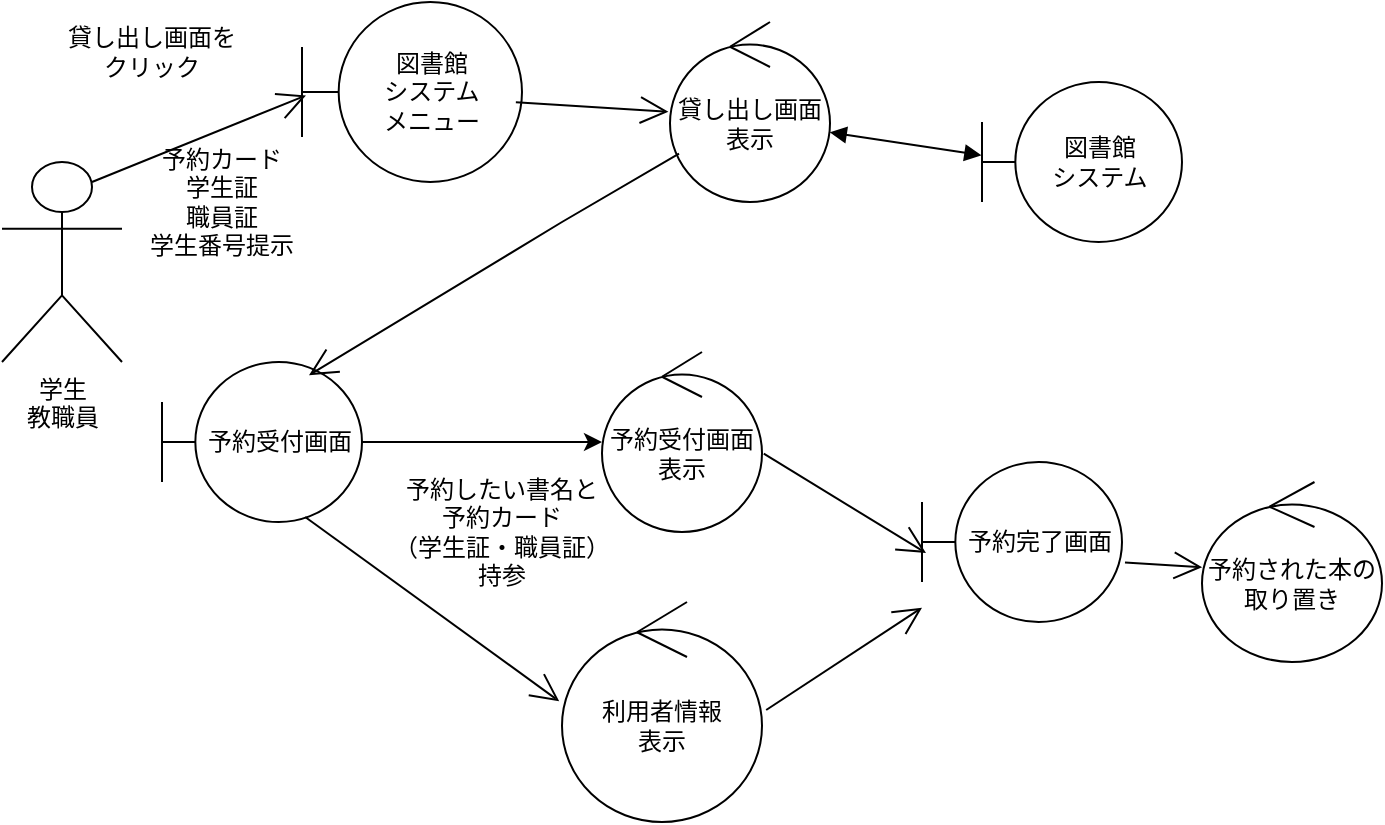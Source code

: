 <mxfile version="28.2.3">
  <diagram name="ページ1" id="JU8Bum3IrdVLvTearHB1">
    <mxGraphModel dx="622" dy="368" grid="1" gridSize="10" guides="1" tooltips="1" connect="1" arrows="1" fold="1" page="1" pageScale="1" pageWidth="827" pageHeight="1169" math="0" shadow="0">
      <root>
        <mxCell id="0" />
        <mxCell id="1" parent="0" />
        <mxCell id="UZdzbWPIgIT9htCRsip9-1" value="学生&lt;div&gt;教職員&lt;/div&gt;" style="shape=umlActor;verticalLabelPosition=bottom;verticalAlign=top;html=1;outlineConnect=0;" parent="1" vertex="1">
          <mxGeometry x="40" y="180" width="60" height="100" as="geometry" />
        </mxCell>
        <mxCell id="UZdzbWPIgIT9htCRsip9-27" value="" style="edgeStyle=orthogonalEdgeStyle;rounded=0;orthogonalLoop=1;jettySize=auto;html=1;" parent="1" source="UZdzbWPIgIT9htCRsip9-2" target="UZdzbWPIgIT9htCRsip9-25" edge="1">
          <mxGeometry relative="1" as="geometry" />
        </mxCell>
        <mxCell id="UZdzbWPIgIT9htCRsip9-2" value="予約受付画面" style="shape=umlBoundary;whiteSpace=wrap;html=1;" parent="1" vertex="1">
          <mxGeometry x="120" y="280" width="100" height="80" as="geometry" />
        </mxCell>
        <mxCell id="UZdzbWPIgIT9htCRsip9-3" value="貸し出し画面表示" style="ellipse;shape=umlControl;whiteSpace=wrap;html=1;" parent="1" vertex="1">
          <mxGeometry x="374" y="110" width="80" height="90" as="geometry" />
        </mxCell>
        <mxCell id="UZdzbWPIgIT9htCRsip9-4" value="予約完了画面" style="shape=umlBoundary;whiteSpace=wrap;html=1;" parent="1" vertex="1">
          <mxGeometry x="500" y="330" width="100" height="80" as="geometry" />
        </mxCell>
        <mxCell id="UZdzbWPIgIT9htCRsip9-6" value="&lt;div&gt;図書館&lt;/div&gt;システム&lt;div&gt;メニュー&lt;/div&gt;" style="shape=umlBoundary;whiteSpace=wrap;html=1;" parent="1" vertex="1">
          <mxGeometry x="190" y="100" width="110" height="90" as="geometry" />
        </mxCell>
        <mxCell id="UZdzbWPIgIT9htCRsip9-7" value="" style="endArrow=open;endFill=1;endSize=12;html=1;rounded=0;entryX=0.735;entryY=0.083;entryDx=0;entryDy=0;entryPerimeter=0;" parent="1" source="UZdzbWPIgIT9htCRsip9-3" target="UZdzbWPIgIT9htCRsip9-2" edge="1">
          <mxGeometry width="160" relative="1" as="geometry">
            <mxPoint x="420" y="310" as="sourcePoint" />
            <mxPoint x="580" y="310" as="targetPoint" />
            <Array as="points">
              <mxPoint x="320" y="210" />
            </Array>
          </mxGeometry>
        </mxCell>
        <mxCell id="UZdzbWPIgIT9htCRsip9-8" value="" style="endArrow=open;endFill=1;endSize=12;html=1;rounded=0;exitX=0.972;exitY=0.557;exitDx=0;exitDy=0;exitPerimeter=0;entryX=-0.01;entryY=0.499;entryDx=0;entryDy=0;entryPerimeter=0;" parent="1" source="UZdzbWPIgIT9htCRsip9-6" target="UZdzbWPIgIT9htCRsip9-3" edge="1">
          <mxGeometry width="160" relative="1" as="geometry">
            <mxPoint x="304" y="260" as="sourcePoint" />
            <mxPoint x="464" y="260" as="targetPoint" />
          </mxGeometry>
        </mxCell>
        <mxCell id="UZdzbWPIgIT9htCRsip9-9" value="" style="endArrow=open;endFill=1;endSize=12;html=1;rounded=0;exitX=0.75;exitY=0.1;exitDx=0;exitDy=0;exitPerimeter=0;entryX=0.018;entryY=0.519;entryDx=0;entryDy=0;entryPerimeter=0;" parent="1" source="UZdzbWPIgIT9htCRsip9-1" target="UZdzbWPIgIT9htCRsip9-6" edge="1">
          <mxGeometry width="160" relative="1" as="geometry">
            <mxPoint x="220" y="220" as="sourcePoint" />
            <mxPoint x="380" y="220" as="targetPoint" />
          </mxGeometry>
        </mxCell>
        <mxCell id="UZdzbWPIgIT9htCRsip9-13" value="&lt;div&gt;予約カード&lt;/div&gt;学生証&lt;div&gt;職員証&lt;br&gt;&lt;div&gt;学生番号提示&lt;/div&gt;&lt;/div&gt;" style="text;strokeColor=none;align=center;fillColor=none;html=1;verticalAlign=middle;whiteSpace=wrap;rounded=0;" parent="1" vertex="1">
          <mxGeometry x="110" y="180" width="80" height="40" as="geometry" />
        </mxCell>
        <mxCell id="UZdzbWPIgIT9htCRsip9-18" value="図書館&lt;div&gt;システム&lt;/div&gt;" style="shape=umlBoundary;whiteSpace=wrap;html=1;" parent="1" vertex="1">
          <mxGeometry x="530" y="140" width="100" height="80" as="geometry" />
        </mxCell>
        <mxCell id="UZdzbWPIgIT9htCRsip9-19" value="" style="endArrow=block;startArrow=block;endFill=1;startFill=1;html=1;rounded=0;exitX=0.998;exitY=0.613;exitDx=0;exitDy=0;exitPerimeter=0;entryX=-0.003;entryY=0.458;entryDx=0;entryDy=0;entryPerimeter=0;" parent="1" source="UZdzbWPIgIT9htCRsip9-3" target="UZdzbWPIgIT9htCRsip9-18" edge="1">
          <mxGeometry width="160" relative="1" as="geometry">
            <mxPoint x="310" y="280" as="sourcePoint" />
            <mxPoint x="470" y="280" as="targetPoint" />
          </mxGeometry>
        </mxCell>
        <mxCell id="UZdzbWPIgIT9htCRsip9-23" value="貸し出し画面をクリック" style="text;html=1;align=center;verticalAlign=middle;whiteSpace=wrap;rounded=0;" parent="1" vertex="1">
          <mxGeometry x="70" y="100" width="90" height="50" as="geometry" />
        </mxCell>
        <mxCell id="UZdzbWPIgIT9htCRsip9-24" value="予約したい書名と&lt;div&gt;予約カード&lt;/div&gt;&lt;div&gt;（学生証・職員証）持参&lt;/div&gt;" style="text;html=1;align=center;verticalAlign=middle;whiteSpace=wrap;rounded=0;" parent="1" vertex="1">
          <mxGeometry x="230" y="330" width="120" height="70" as="geometry" />
        </mxCell>
        <mxCell id="UZdzbWPIgIT9htCRsip9-25" value="予約受付画面表示" style="ellipse;shape=umlControl;whiteSpace=wrap;html=1;" parent="1" vertex="1">
          <mxGeometry x="340" y="275" width="80" height="90" as="geometry" />
        </mxCell>
        <mxCell id="UZdzbWPIgIT9htCRsip9-29" value="利用者情報&lt;div&gt;表示&lt;/div&gt;" style="ellipse;shape=umlControl;whiteSpace=wrap;html=1;" parent="1" vertex="1">
          <mxGeometry x="320" y="400" width="100" height="110" as="geometry" />
        </mxCell>
        <mxCell id="UZdzbWPIgIT9htCRsip9-30" value="" style="endArrow=open;endFill=1;endSize=12;html=1;rounded=0;exitX=0.716;exitY=0.969;exitDx=0;exitDy=0;exitPerimeter=0;entryX=-0.014;entryY=0.451;entryDx=0;entryDy=0;entryPerimeter=0;" parent="1" source="UZdzbWPIgIT9htCRsip9-2" target="UZdzbWPIgIT9htCRsip9-29" edge="1">
          <mxGeometry width="160" relative="1" as="geometry">
            <mxPoint x="270" y="390" as="sourcePoint" />
            <mxPoint x="430" y="390" as="targetPoint" />
          </mxGeometry>
        </mxCell>
        <mxCell id="UZdzbWPIgIT9htCRsip9-31" value="" style="endArrow=open;endFill=1;endSize=12;html=1;rounded=0;entryX=0.02;entryY=0.569;entryDx=0;entryDy=0;entryPerimeter=0;exitX=1.011;exitY=0.565;exitDx=0;exitDy=0;exitPerimeter=0;" parent="1" source="UZdzbWPIgIT9htCRsip9-25" target="UZdzbWPIgIT9htCRsip9-4" edge="1">
          <mxGeometry width="160" relative="1" as="geometry">
            <mxPoint x="300" y="390" as="sourcePoint" />
            <mxPoint x="460" y="390" as="targetPoint" />
          </mxGeometry>
        </mxCell>
        <mxCell id="UZdzbWPIgIT9htCRsip9-32" value="" style="endArrow=open;endFill=1;endSize=12;html=1;rounded=0;exitX=1.021;exitY=0.491;exitDx=0;exitDy=0;exitPerimeter=0;" parent="1" source="UZdzbWPIgIT9htCRsip9-29" target="UZdzbWPIgIT9htCRsip9-4" edge="1">
          <mxGeometry width="160" relative="1" as="geometry">
            <mxPoint x="300" y="390" as="sourcePoint" />
            <mxPoint x="490" y="380" as="targetPoint" />
          </mxGeometry>
        </mxCell>
        <mxCell id="mixMmdJn3MKHJvzJjKCs-1" value="予約された本の取り置き" style="ellipse;shape=umlControl;whiteSpace=wrap;html=1;" vertex="1" parent="1">
          <mxGeometry x="640" y="340" width="90" height="90" as="geometry" />
        </mxCell>
        <mxCell id="mixMmdJn3MKHJvzJjKCs-2" value="" style="endArrow=open;endFill=1;endSize=12;html=1;rounded=0;exitX=1.015;exitY=0.628;exitDx=0;exitDy=0;exitPerimeter=0;" edge="1" parent="1" source="UZdzbWPIgIT9htCRsip9-4" target="mixMmdJn3MKHJvzJjKCs-1">
          <mxGeometry width="160" relative="1" as="geometry">
            <mxPoint x="420" y="360" as="sourcePoint" />
            <mxPoint x="580" y="360" as="targetPoint" />
          </mxGeometry>
        </mxCell>
      </root>
    </mxGraphModel>
  </diagram>
</mxfile>
